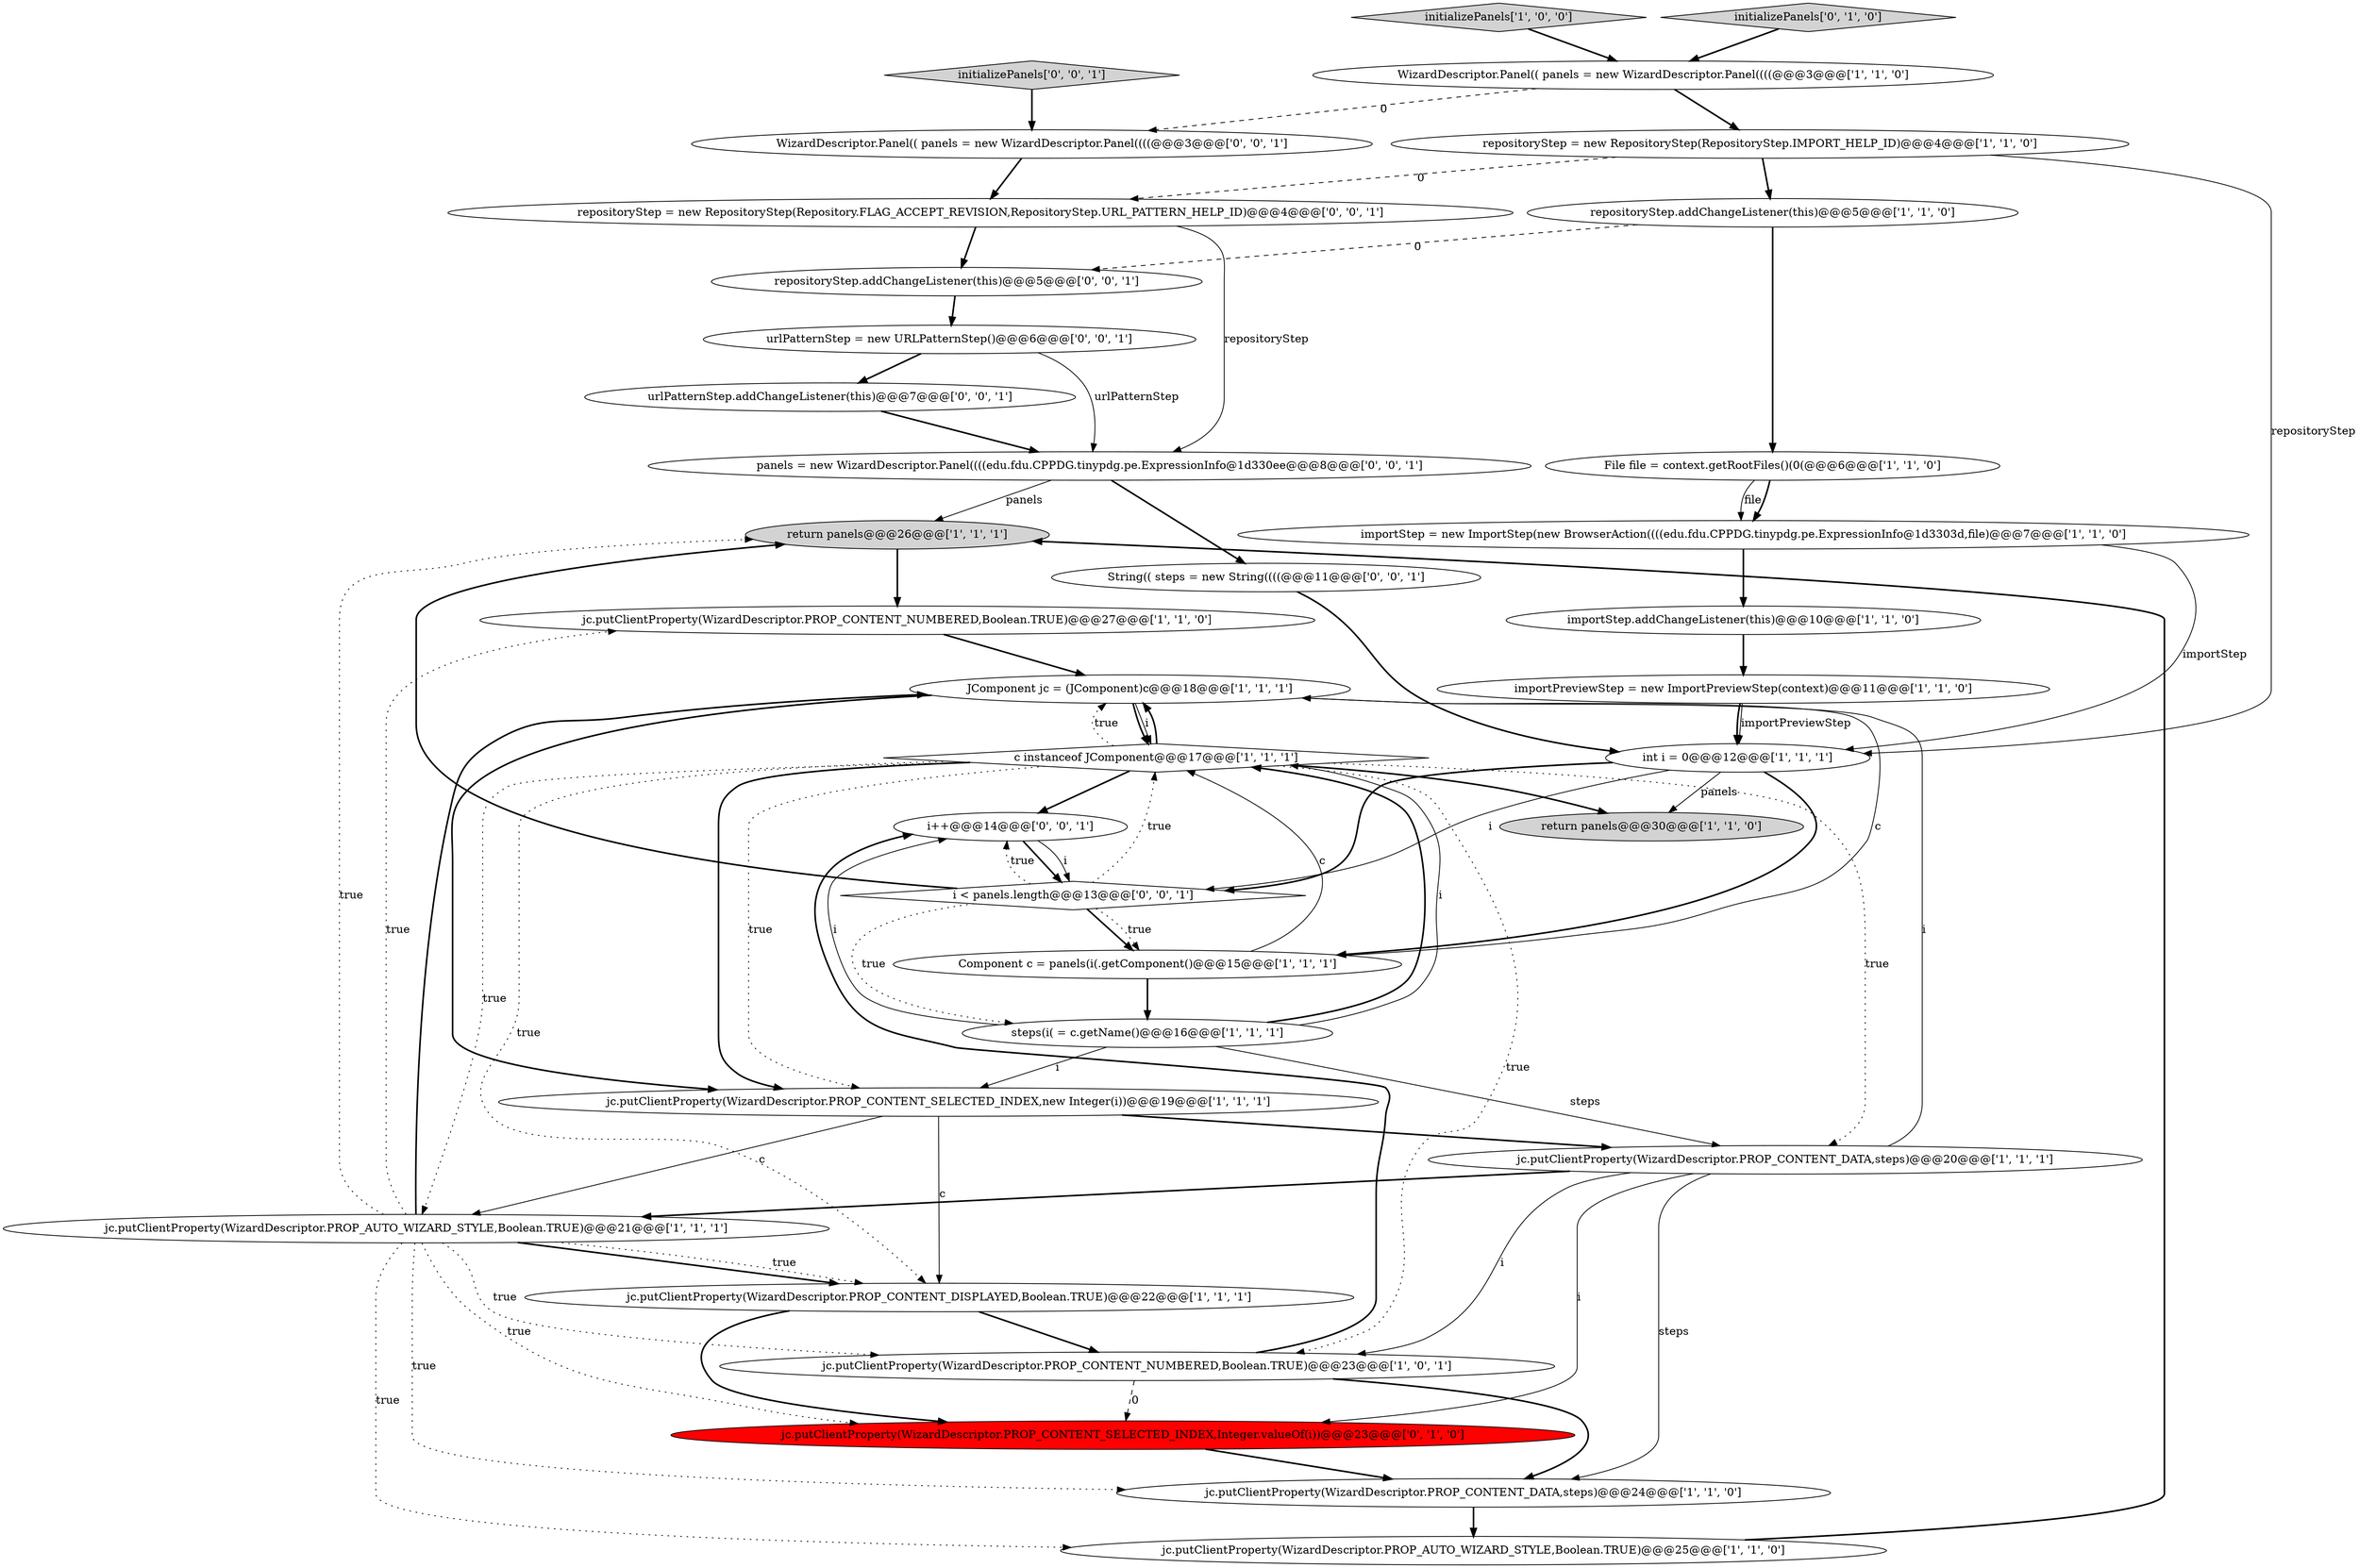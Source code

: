 digraph {
13 [style = filled, label = "repositoryStep = new RepositoryStep(RepositoryStep.IMPORT_HELP_ID)@@@4@@@['1', '1', '0']", fillcolor = white, shape = ellipse image = "AAA0AAABBB1BBB"];
20 [style = filled, label = "jc.putClientProperty(WizardDescriptor.PROP_CONTENT_NUMBERED,Boolean.TRUE)@@@27@@@['1', '1', '0']", fillcolor = white, shape = ellipse image = "AAA0AAABBB1BBB"];
29 [style = filled, label = "panels = new WizardDescriptor.Panel((((edu.fdu.CPPDG.tinypdg.pe.ExpressionInfo@1d330ee@@@8@@@['0', '0', '1']", fillcolor = white, shape = ellipse image = "AAA0AAABBB3BBB"];
19 [style = filled, label = "c instanceof JComponent@@@17@@@['1', '1', '1']", fillcolor = white, shape = diamond image = "AAA0AAABBB1BBB"];
2 [style = filled, label = "importStep.addChangeListener(this)@@@10@@@['1', '1', '0']", fillcolor = white, shape = ellipse image = "AAA0AAABBB1BBB"];
26 [style = filled, label = "repositoryStep.addChangeListener(this)@@@5@@@['0', '0', '1']", fillcolor = white, shape = ellipse image = "AAA0AAABBB3BBB"];
18 [style = filled, label = "return panels@@@26@@@['1', '1', '1']", fillcolor = lightgray, shape = ellipse image = "AAA0AAABBB1BBB"];
32 [style = filled, label = "String(( steps = new String((((@@@11@@@['0', '0', '1']", fillcolor = white, shape = ellipse image = "AAA0AAABBB3BBB"];
1 [style = filled, label = "initializePanels['1', '0', '0']", fillcolor = lightgray, shape = diamond image = "AAA0AAABBB1BBB"];
7 [style = filled, label = "importPreviewStep = new ImportPreviewStep(context)@@@11@@@['1', '1', '0']", fillcolor = white, shape = ellipse image = "AAA0AAABBB1BBB"];
6 [style = filled, label = "importStep = new ImportStep(new BrowserAction((((edu.fdu.CPPDG.tinypdg.pe.ExpressionInfo@1d3303d,file)@@@7@@@['1', '1', '0']", fillcolor = white, shape = ellipse image = "AAA0AAABBB1BBB"];
25 [style = filled, label = "initializePanels['0', '0', '1']", fillcolor = lightgray, shape = diamond image = "AAA0AAABBB3BBB"];
24 [style = filled, label = "jc.putClientProperty(WizardDescriptor.PROP_CONTENT_SELECTED_INDEX,Integer.valueOf(i))@@@23@@@['0', '1', '0']", fillcolor = red, shape = ellipse image = "AAA1AAABBB2BBB"];
8 [style = filled, label = "jc.putClientProperty(WizardDescriptor.PROP_AUTO_WIZARD_STYLE,Boolean.TRUE)@@@25@@@['1', '1', '0']", fillcolor = white, shape = ellipse image = "AAA0AAABBB1BBB"];
27 [style = filled, label = "repositoryStep = new RepositoryStep(Repository.FLAG_ACCEPT_REVISION,RepositoryStep.URL_PATTERN_HELP_ID)@@@4@@@['0', '0', '1']", fillcolor = white, shape = ellipse image = "AAA0AAABBB3BBB"];
33 [style = filled, label = "i < panels.length@@@13@@@['0', '0', '1']", fillcolor = white, shape = diamond image = "AAA0AAABBB3BBB"];
12 [style = filled, label = "WizardDescriptor.Panel(( panels = new WizardDescriptor.Panel((((@@@3@@@['1', '1', '0']", fillcolor = white, shape = ellipse image = "AAA0AAABBB1BBB"];
30 [style = filled, label = "i++@@@14@@@['0', '0', '1']", fillcolor = white, shape = ellipse image = "AAA0AAABBB3BBB"];
10 [style = filled, label = "jc.putClientProperty(WizardDescriptor.PROP_CONTENT_DATA,steps)@@@20@@@['1', '1', '1']", fillcolor = white, shape = ellipse image = "AAA0AAABBB1BBB"];
22 [style = filled, label = "jc.putClientProperty(WizardDescriptor.PROP_CONTENT_NUMBERED,Boolean.TRUE)@@@23@@@['1', '0', '1']", fillcolor = white, shape = ellipse image = "AAA0AAABBB1BBB"];
11 [style = filled, label = "jc.putClientProperty(WizardDescriptor.PROP_AUTO_WIZARD_STYLE,Boolean.TRUE)@@@21@@@['1', '1', '1']", fillcolor = white, shape = ellipse image = "AAA0AAABBB1BBB"];
4 [style = filled, label = "int i = 0@@@12@@@['1', '1', '1']", fillcolor = white, shape = ellipse image = "AAA0AAABBB1BBB"];
34 [style = filled, label = "urlPatternStep.addChangeListener(this)@@@7@@@['0', '0', '1']", fillcolor = white, shape = ellipse image = "AAA0AAABBB3BBB"];
0 [style = filled, label = "Component c = panels(i(.getComponent()@@@15@@@['1', '1', '1']", fillcolor = white, shape = ellipse image = "AAA0AAABBB1BBB"];
3 [style = filled, label = "return panels@@@30@@@['1', '1', '0']", fillcolor = lightgray, shape = ellipse image = "AAA0AAABBB1BBB"];
31 [style = filled, label = "WizardDescriptor.Panel(( panels = new WizardDescriptor.Panel((((@@@3@@@['0', '0', '1']", fillcolor = white, shape = ellipse image = "AAA0AAABBB3BBB"];
15 [style = filled, label = "JComponent jc = (JComponent)c@@@18@@@['1', '1', '1']", fillcolor = white, shape = ellipse image = "AAA0AAABBB1BBB"];
16 [style = filled, label = "steps(i( = c.getName()@@@16@@@['1', '1', '1']", fillcolor = white, shape = ellipse image = "AAA0AAABBB1BBB"];
17 [style = filled, label = "File file = context.getRootFiles()(0(@@@6@@@['1', '1', '0']", fillcolor = white, shape = ellipse image = "AAA0AAABBB1BBB"];
28 [style = filled, label = "urlPatternStep = new URLPatternStep()@@@6@@@['0', '0', '1']", fillcolor = white, shape = ellipse image = "AAA0AAABBB3BBB"];
21 [style = filled, label = "repositoryStep.addChangeListener(this)@@@5@@@['1', '1', '0']", fillcolor = white, shape = ellipse image = "AAA0AAABBB1BBB"];
9 [style = filled, label = "jc.putClientProperty(WizardDescriptor.PROP_CONTENT_SELECTED_INDEX,new Integer(i))@@@19@@@['1', '1', '1']", fillcolor = white, shape = ellipse image = "AAA0AAABBB1BBB"];
14 [style = filled, label = "jc.putClientProperty(WizardDescriptor.PROP_CONTENT_DISPLAYED,Boolean.TRUE)@@@22@@@['1', '1', '1']", fillcolor = white, shape = ellipse image = "AAA0AAABBB1BBB"];
5 [style = filled, label = "jc.putClientProperty(WizardDescriptor.PROP_CONTENT_DATA,steps)@@@24@@@['1', '1', '0']", fillcolor = white, shape = ellipse image = "AAA0AAABBB1BBB"];
23 [style = filled, label = "initializePanels['0', '1', '0']", fillcolor = lightgray, shape = diamond image = "AAA0AAABBB2BBB"];
19->10 [style = dotted, label="true"];
14->24 [style = bold, label=""];
11->14 [style = bold, label=""];
12->31 [style = dashed, label="0"];
16->9 [style = solid, label="i"];
9->10 [style = bold, label=""];
7->4 [style = solid, label="importPreviewStep"];
15->19 [style = solid, label="i"];
22->30 [style = bold, label=""];
25->31 [style = bold, label=""];
33->0 [style = bold, label=""];
6->4 [style = solid, label="importStep"];
33->18 [style = bold, label=""];
19->9 [style = bold, label=""];
19->11 [style = dotted, label="true"];
1->12 [style = bold, label=""];
33->16 [style = dotted, label="true"];
4->3 [style = solid, label="panels"];
11->8 [style = dotted, label="true"];
23->12 [style = bold, label=""];
32->4 [style = bold, label=""];
26->28 [style = bold, label=""];
19->15 [style = bold, label=""];
20->15 [style = bold, label=""];
19->3 [style = bold, label=""];
10->11 [style = bold, label=""];
13->4 [style = solid, label="repositoryStep"];
8->18 [style = bold, label=""];
14->22 [style = bold, label=""];
11->14 [style = dotted, label="true"];
9->11 [style = solid, label="c"];
9->14 [style = solid, label="c"];
11->5 [style = dotted, label="true"];
30->33 [style = solid, label="i"];
16->19 [style = bold, label=""];
0->19 [style = solid, label="c"];
22->5 [style = bold, label=""];
24->5 [style = bold, label=""];
4->0 [style = bold, label=""];
29->18 [style = solid, label="panels"];
6->2 [style = bold, label=""];
18->20 [style = bold, label=""];
16->19 [style = solid, label="i"];
31->27 [style = bold, label=""];
15->9 [style = bold, label=""];
28->29 [style = solid, label="urlPatternStep"];
29->32 [style = bold, label=""];
19->9 [style = dotted, label="true"];
10->22 [style = solid, label="i"];
19->22 [style = dotted, label="true"];
16->30 [style = solid, label="i"];
11->24 [style = dotted, label="true"];
17->6 [style = solid, label="file"];
27->26 [style = bold, label=""];
33->0 [style = dotted, label="true"];
34->29 [style = bold, label=""];
0->16 [style = bold, label=""];
30->33 [style = bold, label=""];
17->6 [style = bold, label=""];
7->4 [style = bold, label=""];
19->15 [style = dotted, label="true"];
15->19 [style = bold, label=""];
4->33 [style = bold, label=""];
22->24 [style = dashed, label="0"];
12->13 [style = bold, label=""];
11->20 [style = dotted, label="true"];
13->27 [style = dashed, label="0"];
10->15 [style = solid, label="i"];
21->26 [style = dashed, label="0"];
5->8 [style = bold, label=""];
19->14 [style = dotted, label="true"];
16->10 [style = solid, label="steps"];
28->34 [style = bold, label=""];
27->29 [style = solid, label="repositoryStep"];
11->18 [style = dotted, label="true"];
33->30 [style = dotted, label="true"];
11->22 [style = dotted, label="true"];
11->15 [style = bold, label=""];
10->24 [style = solid, label="i"];
10->5 [style = solid, label="steps"];
33->19 [style = dotted, label="true"];
2->7 [style = bold, label=""];
4->33 [style = solid, label="i"];
13->21 [style = bold, label=""];
21->17 [style = bold, label=""];
0->15 [style = solid, label="c"];
19->30 [style = bold, label=""];
}
